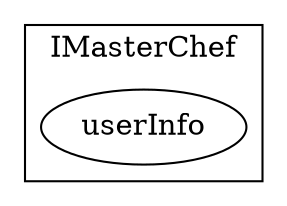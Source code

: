 strict digraph {
subgraph cluster_13_IMasterChef {
label = "IMasterChef"
"13_userInfo" [label="userInfo"]
}subgraph cluster_solidity {
label = "[Solidity]"
}
}